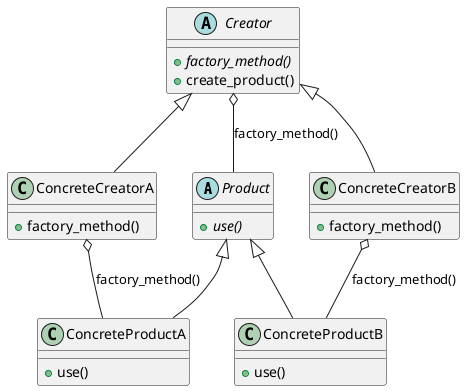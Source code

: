 @startuml

abstract class Product {
    {abstract} + use()
}

class ConcreteProductA {
    + use()
}

class ConcreteProductB {
    + use()
}

Product <|-- ConcreteProductA
Product <|-- ConcreteProductB

abstract class Creator {
    {abstract} + factory_method()
    + create_product()
}

class ConcreteCreatorA {
    + factory_method()
}

class ConcreteCreatorB {
    + factory_method()
}

Creator <|-- ConcreteCreatorA
Creator <|-- ConcreteCreatorB

Creator o-- Product : factory_method()
ConcreteCreatorA o-- ConcreteProductA : factory_method()
ConcreteCreatorB o-- ConcreteProductB : factory_method()

@enduml
